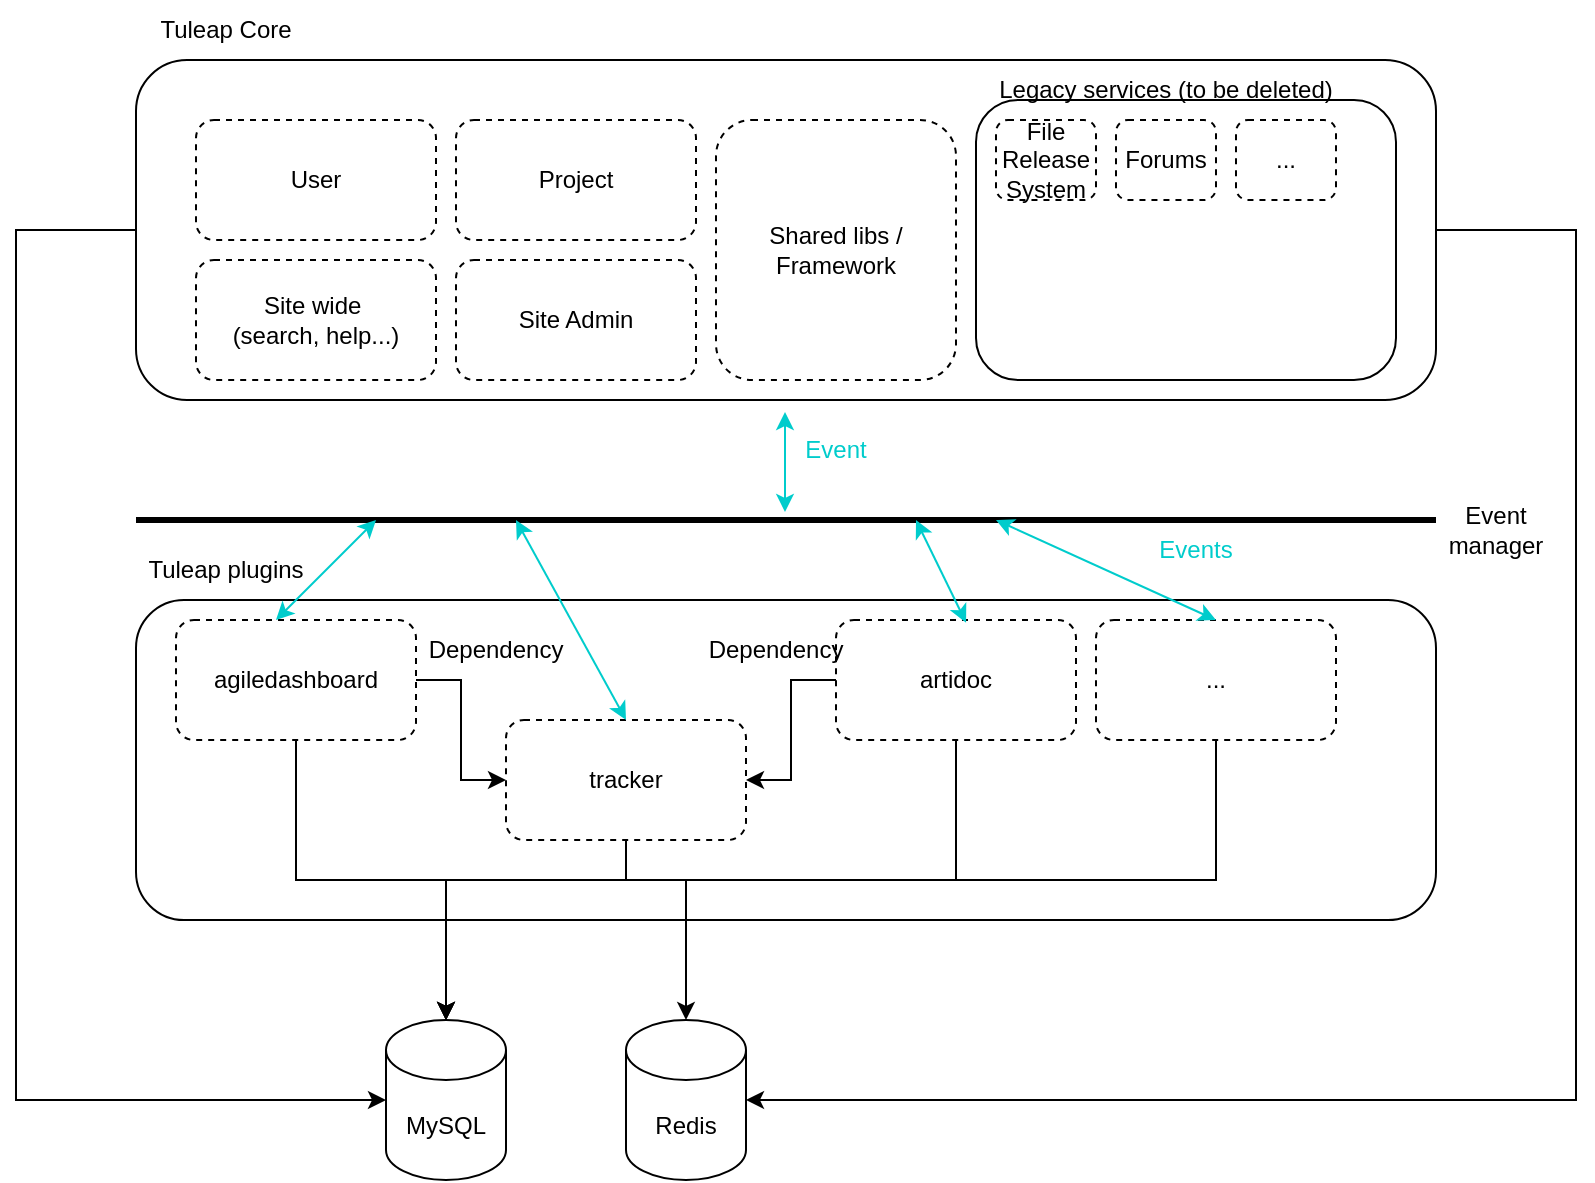 <mxfile version="28.0.4">
  <diagram name="Page-1" id="zd-IiSpgPhb6Q46-f7fQ">
    <mxGraphModel dx="1425" dy="799" grid="1" gridSize="10" guides="1" tooltips="1" connect="1" arrows="1" fold="1" page="1" pageScale="1" pageWidth="850" pageHeight="1100" math="0" shadow="0">
      <root>
        <mxCell id="0" />
        <mxCell id="1" parent="0" />
        <mxCell id="Mpa7lbC3KIBq6oretuBc-42" value="" style="rounded=1;whiteSpace=wrap;html=1;fillColor=none;" parent="1" vertex="1">
          <mxGeometry x="120" y="340" width="650" height="160" as="geometry" />
        </mxCell>
        <mxCell id="Mpa7lbC3KIBq6oretuBc-2" value="" style="rounded=1;whiteSpace=wrap;html=1;" parent="1" vertex="1">
          <mxGeometry x="120" y="70" width="650" height="170" as="geometry" />
        </mxCell>
        <mxCell id="Mpa7lbC3KIBq6oretuBc-3" value="Tuleap Core" style="text;html=1;align=center;verticalAlign=middle;whiteSpace=wrap;rounded=0;" parent="1" vertex="1">
          <mxGeometry x="120" y="40" width="90" height="30" as="geometry" />
        </mxCell>
        <mxCell id="ElGUhZ-Qga2sIKb7OKj3-9" style="edgeStyle=orthogonalEdgeStyle;rounded=0;orthogonalLoop=1;jettySize=auto;html=1;exitX=0.5;exitY=1;exitDx=0;exitDy=0;" edge="1" parent="1" source="Mpa7lbC3KIBq6oretuBc-5" target="ElGUhZ-Qga2sIKb7OKj3-2">
          <mxGeometry relative="1" as="geometry" />
        </mxCell>
        <mxCell id="ElGUhZ-Qga2sIKb7OKj3-11" style="edgeStyle=orthogonalEdgeStyle;rounded=0;orthogonalLoop=1;jettySize=auto;html=1;exitX=1;exitY=0.5;exitDx=0;exitDy=0;entryX=0;entryY=0.5;entryDx=0;entryDy=0;" edge="1" parent="1" source="Mpa7lbC3KIBq6oretuBc-5" target="Mpa7lbC3KIBq6oretuBc-6">
          <mxGeometry relative="1" as="geometry" />
        </mxCell>
        <mxCell id="Mpa7lbC3KIBq6oretuBc-5" value="agiledashboard" style="rounded=1;whiteSpace=wrap;html=1;dashed=1;" parent="1" vertex="1">
          <mxGeometry x="140" y="350" width="120" height="60" as="geometry" />
        </mxCell>
        <mxCell id="Mpa7lbC3KIBq6oretuBc-6" value="tracker" style="rounded=1;whiteSpace=wrap;html=1;dashed=1;" parent="1" vertex="1">
          <mxGeometry x="305" y="400" width="120" height="60" as="geometry" />
        </mxCell>
        <mxCell id="ElGUhZ-Qga2sIKb7OKj3-12" style="edgeStyle=orthogonalEdgeStyle;rounded=0;orthogonalLoop=1;jettySize=auto;html=1;exitX=0;exitY=0.5;exitDx=0;exitDy=0;entryX=1;entryY=0.5;entryDx=0;entryDy=0;" edge="1" parent="1" source="Mpa7lbC3KIBq6oretuBc-7" target="Mpa7lbC3KIBq6oretuBc-6">
          <mxGeometry relative="1" as="geometry" />
        </mxCell>
        <mxCell id="Mpa7lbC3KIBq6oretuBc-7" value="artidoc" style="rounded=1;whiteSpace=wrap;html=1;dashed=1;" parent="1" vertex="1">
          <mxGeometry x="470" y="350" width="120" height="60" as="geometry" />
        </mxCell>
        <mxCell id="ElGUhZ-Qga2sIKb7OKj3-20" style="edgeStyle=orthogonalEdgeStyle;rounded=0;orthogonalLoop=1;jettySize=auto;html=1;exitX=0.5;exitY=1;exitDx=0;exitDy=0;" edge="1" parent="1" source="Mpa7lbC3KIBq6oretuBc-8" target="ElGUhZ-Qga2sIKb7OKj3-2">
          <mxGeometry relative="1" as="geometry" />
        </mxCell>
        <mxCell id="Mpa7lbC3KIBq6oretuBc-8" value="..." style="rounded=1;whiteSpace=wrap;html=1;dashed=1;" parent="1" vertex="1">
          <mxGeometry x="600" y="350" width="120" height="60" as="geometry" />
        </mxCell>
        <mxCell id="Mpa7lbC3KIBq6oretuBc-36" value="User" style="rounded=1;whiteSpace=wrap;html=1;dashed=1;" parent="1" vertex="1">
          <mxGeometry x="150" y="100" width="120" height="60" as="geometry" />
        </mxCell>
        <mxCell id="Mpa7lbC3KIBq6oretuBc-38" value="Site wide&amp;nbsp;&lt;div&gt;(search, help...)&lt;/div&gt;" style="rounded=1;whiteSpace=wrap;html=1;dashed=1;" parent="1" vertex="1">
          <mxGeometry x="150" y="170" width="120" height="60" as="geometry" />
        </mxCell>
        <mxCell id="Mpa7lbC3KIBq6oretuBc-39" value="Project" style="rounded=1;whiteSpace=wrap;html=1;dashed=1;" parent="1" vertex="1">
          <mxGeometry x="280" y="100" width="120" height="60" as="geometry" />
        </mxCell>
        <mxCell id="Mpa7lbC3KIBq6oretuBc-40" value="Shared libs /&lt;div&gt;Framework&lt;/div&gt;" style="rounded=1;whiteSpace=wrap;html=1;dashed=1;" parent="1" vertex="1">
          <mxGeometry x="410" y="100" width="120" height="130" as="geometry" />
        </mxCell>
        <mxCell id="Mpa7lbC3KIBq6oretuBc-43" value="Tuleap plugins" style="text;html=1;align=center;verticalAlign=middle;whiteSpace=wrap;rounded=0;" parent="1" vertex="1">
          <mxGeometry x="120" y="310" width="90" height="30" as="geometry" />
        </mxCell>
        <mxCell id="Mpa7lbC3KIBq6oretuBc-44" value="" style="endArrow=none;html=1;rounded=0;strokeWidth=3;" parent="1" edge="1">
          <mxGeometry width="50" height="50" relative="1" as="geometry">
            <mxPoint x="120" y="300" as="sourcePoint" />
            <mxPoint x="770" y="300" as="targetPoint" />
          </mxGeometry>
        </mxCell>
        <mxCell id="Mpa7lbC3KIBq6oretuBc-45" value="Event manager" style="text;html=1;align=center;verticalAlign=middle;whiteSpace=wrap;rounded=0;" parent="1" vertex="1">
          <mxGeometry x="770" y="290" width="60" height="30" as="geometry" />
        </mxCell>
        <mxCell id="Mpa7lbC3KIBq6oretuBc-46" value="" style="endArrow=classic;html=1;rounded=0;startArrow=classic;startFill=1;strokeColor=#00CCCC;" parent="1" edge="1">
          <mxGeometry width="50" height="50" relative="1" as="geometry">
            <mxPoint x="190" y="350" as="sourcePoint" />
            <mxPoint x="240" y="300" as="targetPoint" />
          </mxGeometry>
        </mxCell>
        <mxCell id="Mpa7lbC3KIBq6oretuBc-47" value="" style="endArrow=classic;startArrow=classic;html=1;rounded=0;exitX=0.5;exitY=0;exitDx=0;exitDy=0;strokeColor=#00CCCC;" parent="1" edge="1" source="Mpa7lbC3KIBq6oretuBc-6">
          <mxGeometry width="50" height="50" relative="1" as="geometry">
            <mxPoint x="330" y="350" as="sourcePoint" />
            <mxPoint x="310" y="300" as="targetPoint" />
          </mxGeometry>
        </mxCell>
        <mxCell id="Mpa7lbC3KIBq6oretuBc-48" value="" style="endArrow=classic;startArrow=classic;html=1;rounded=0;exitX=0.542;exitY=0.022;exitDx=0;exitDy=0;exitPerimeter=0;strokeColor=#00CCCC;" parent="1" edge="1" source="Mpa7lbC3KIBq6oretuBc-7">
          <mxGeometry width="50" height="50" relative="1" as="geometry">
            <mxPoint x="460" y="350" as="sourcePoint" />
            <mxPoint x="510" y="300" as="targetPoint" />
          </mxGeometry>
        </mxCell>
        <mxCell id="Mpa7lbC3KIBq6oretuBc-49" value="" style="endArrow=classic;startArrow=classic;html=1;rounded=0;exitX=0.5;exitY=0;exitDx=0;exitDy=0;strokeColor=#00CCCC;" parent="1" edge="1" source="Mpa7lbC3KIBq6oretuBc-8">
          <mxGeometry width="50" height="50" relative="1" as="geometry">
            <mxPoint x="590" y="350" as="sourcePoint" />
            <mxPoint x="550" y="300" as="targetPoint" />
          </mxGeometry>
        </mxCell>
        <mxCell id="Mpa7lbC3KIBq6oretuBc-53" value="Site Admin" style="rounded=1;whiteSpace=wrap;html=1;dashed=1;" parent="1" vertex="1">
          <mxGeometry x="280" y="170" width="120" height="60" as="geometry" />
        </mxCell>
        <mxCell id="Mpa7lbC3KIBq6oretuBc-54" value="" style="rounded=1;whiteSpace=wrap;html=1;" parent="1" vertex="1">
          <mxGeometry x="540" y="90" width="210" height="140" as="geometry" />
        </mxCell>
        <mxCell id="Mpa7lbC3KIBq6oretuBc-55" value="Legacy services (to be deleted)" style="text;html=1;align=center;verticalAlign=middle;whiteSpace=wrap;rounded=0;" parent="1" vertex="1">
          <mxGeometry x="540" y="70" width="190" height="30" as="geometry" />
        </mxCell>
        <mxCell id="Mpa7lbC3KIBq6oretuBc-52" value="File Release System" style="rounded=1;whiteSpace=wrap;html=1;dashed=1;" parent="1" vertex="1">
          <mxGeometry x="550" y="100" width="50" height="40" as="geometry" />
        </mxCell>
        <mxCell id="Mpa7lbC3KIBq6oretuBc-56" value="Forums" style="rounded=1;whiteSpace=wrap;html=1;dashed=1;" parent="1" vertex="1">
          <mxGeometry x="610" y="100" width="50" height="40" as="geometry" />
        </mxCell>
        <mxCell id="Mpa7lbC3KIBq6oretuBc-57" value="..." style="rounded=1;whiteSpace=wrap;html=1;dashed=1;" parent="1" vertex="1">
          <mxGeometry x="670" y="100" width="50" height="40" as="geometry" />
        </mxCell>
        <mxCell id="Mpa7lbC3KIBq6oretuBc-58" value="" style="endArrow=classic;startArrow=classic;html=1;rounded=0;strokeColor=#00CCCC;" parent="1" edge="1">
          <mxGeometry width="50" height="50" relative="1" as="geometry">
            <mxPoint x="444.5" y="296" as="sourcePoint" />
            <mxPoint x="444.5" y="246" as="targetPoint" />
          </mxGeometry>
        </mxCell>
        <mxCell id="ElGUhZ-Qga2sIKb7OKj3-2" value="MySQL" style="shape=cylinder3;whiteSpace=wrap;html=1;boundedLbl=1;backgroundOutline=1;size=15;" vertex="1" parent="1">
          <mxGeometry x="245" y="550" width="60" height="80" as="geometry" />
        </mxCell>
        <mxCell id="ElGUhZ-Qga2sIKb7OKj3-3" value="Redis" style="shape=cylinder3;whiteSpace=wrap;html=1;boundedLbl=1;backgroundOutline=1;size=15;" vertex="1" parent="1">
          <mxGeometry x="365" y="550" width="60" height="80" as="geometry" />
        </mxCell>
        <mxCell id="ElGUhZ-Qga2sIKb7OKj3-13" value="Dependency" style="text;html=1;align=center;verticalAlign=middle;whiteSpace=wrap;rounded=0;" vertex="1" parent="1">
          <mxGeometry x="270" y="350" width="60" height="30" as="geometry" />
        </mxCell>
        <mxCell id="ElGUhZ-Qga2sIKb7OKj3-14" value="Dependency" style="text;html=1;align=center;verticalAlign=middle;whiteSpace=wrap;rounded=0;" vertex="1" parent="1">
          <mxGeometry x="410" y="350" width="60" height="30" as="geometry" />
        </mxCell>
        <mxCell id="ElGUhZ-Qga2sIKb7OKj3-15" value="Event" style="text;html=1;align=center;verticalAlign=middle;whiteSpace=wrap;rounded=0;fontColor=#00CCCC;" vertex="1" parent="1">
          <mxGeometry x="440" y="250" width="60" height="30" as="geometry" />
        </mxCell>
        <mxCell id="ElGUhZ-Qga2sIKb7OKj3-16" value="Events" style="text;html=1;align=center;verticalAlign=middle;whiteSpace=wrap;rounded=0;fontColor=#00CCCC;" vertex="1" parent="1">
          <mxGeometry x="620" y="300" width="60" height="30" as="geometry" />
        </mxCell>
        <mxCell id="ElGUhZ-Qga2sIKb7OKj3-18" style="edgeStyle=orthogonalEdgeStyle;rounded=0;orthogonalLoop=1;jettySize=auto;html=1;exitX=0.5;exitY=1;exitDx=0;exitDy=0;entryX=0.5;entryY=0;entryDx=0;entryDy=0;entryPerimeter=0;" edge="1" parent="1" source="Mpa7lbC3KIBq6oretuBc-7" target="ElGUhZ-Qga2sIKb7OKj3-2">
          <mxGeometry relative="1" as="geometry" />
        </mxCell>
        <mxCell id="ElGUhZ-Qga2sIKb7OKj3-22" style="edgeStyle=orthogonalEdgeStyle;rounded=0;orthogonalLoop=1;jettySize=auto;html=1;exitX=0.5;exitY=1;exitDx=0;exitDy=0;entryX=0.5;entryY=0;entryDx=0;entryDy=0;entryPerimeter=0;" edge="1" parent="1" source="Mpa7lbC3KIBq6oretuBc-6" target="ElGUhZ-Qga2sIKb7OKj3-2">
          <mxGeometry relative="1" as="geometry">
            <Array as="points">
              <mxPoint x="365" y="480" />
              <mxPoint x="275" y="480" />
            </Array>
          </mxGeometry>
        </mxCell>
        <mxCell id="ElGUhZ-Qga2sIKb7OKj3-27" value="" style="endArrow=classic;html=1;rounded=0;entryX=0.5;entryY=0;entryDx=0;entryDy=0;entryPerimeter=0;" edge="1" parent="1">
          <mxGeometry width="50" height="50" relative="1" as="geometry">
            <mxPoint x="395" y="480" as="sourcePoint" />
            <mxPoint x="395" y="550" as="targetPoint" />
          </mxGeometry>
        </mxCell>
        <mxCell id="ElGUhZ-Qga2sIKb7OKj3-28" value="" style="endArrow=classic;html=1;rounded=0;exitX=0;exitY=0.5;exitDx=0;exitDy=0;entryX=0;entryY=0.5;entryDx=0;entryDy=0;entryPerimeter=0;" edge="1" parent="1" source="Mpa7lbC3KIBq6oretuBc-2" target="ElGUhZ-Qga2sIKb7OKj3-2">
          <mxGeometry width="50" height="50" relative="1" as="geometry">
            <mxPoint x="560" y="340" as="sourcePoint" />
            <mxPoint x="610" y="290" as="targetPoint" />
            <Array as="points">
              <mxPoint x="60" y="155" />
              <mxPoint x="60" y="590" />
            </Array>
          </mxGeometry>
        </mxCell>
        <mxCell id="ElGUhZ-Qga2sIKb7OKj3-29" value="" style="endArrow=classic;html=1;rounded=0;exitX=1;exitY=0.5;exitDx=0;exitDy=0;entryX=1;entryY=0.5;entryDx=0;entryDy=0;entryPerimeter=0;" edge="1" parent="1" source="Mpa7lbC3KIBq6oretuBc-2" target="ElGUhZ-Qga2sIKb7OKj3-3">
          <mxGeometry width="50" height="50" relative="1" as="geometry">
            <mxPoint x="560" y="340" as="sourcePoint" />
            <mxPoint x="610" y="290" as="targetPoint" />
            <Array as="points">
              <mxPoint x="840" y="155" />
              <mxPoint x="840" y="590" />
            </Array>
          </mxGeometry>
        </mxCell>
      </root>
    </mxGraphModel>
  </diagram>
</mxfile>
